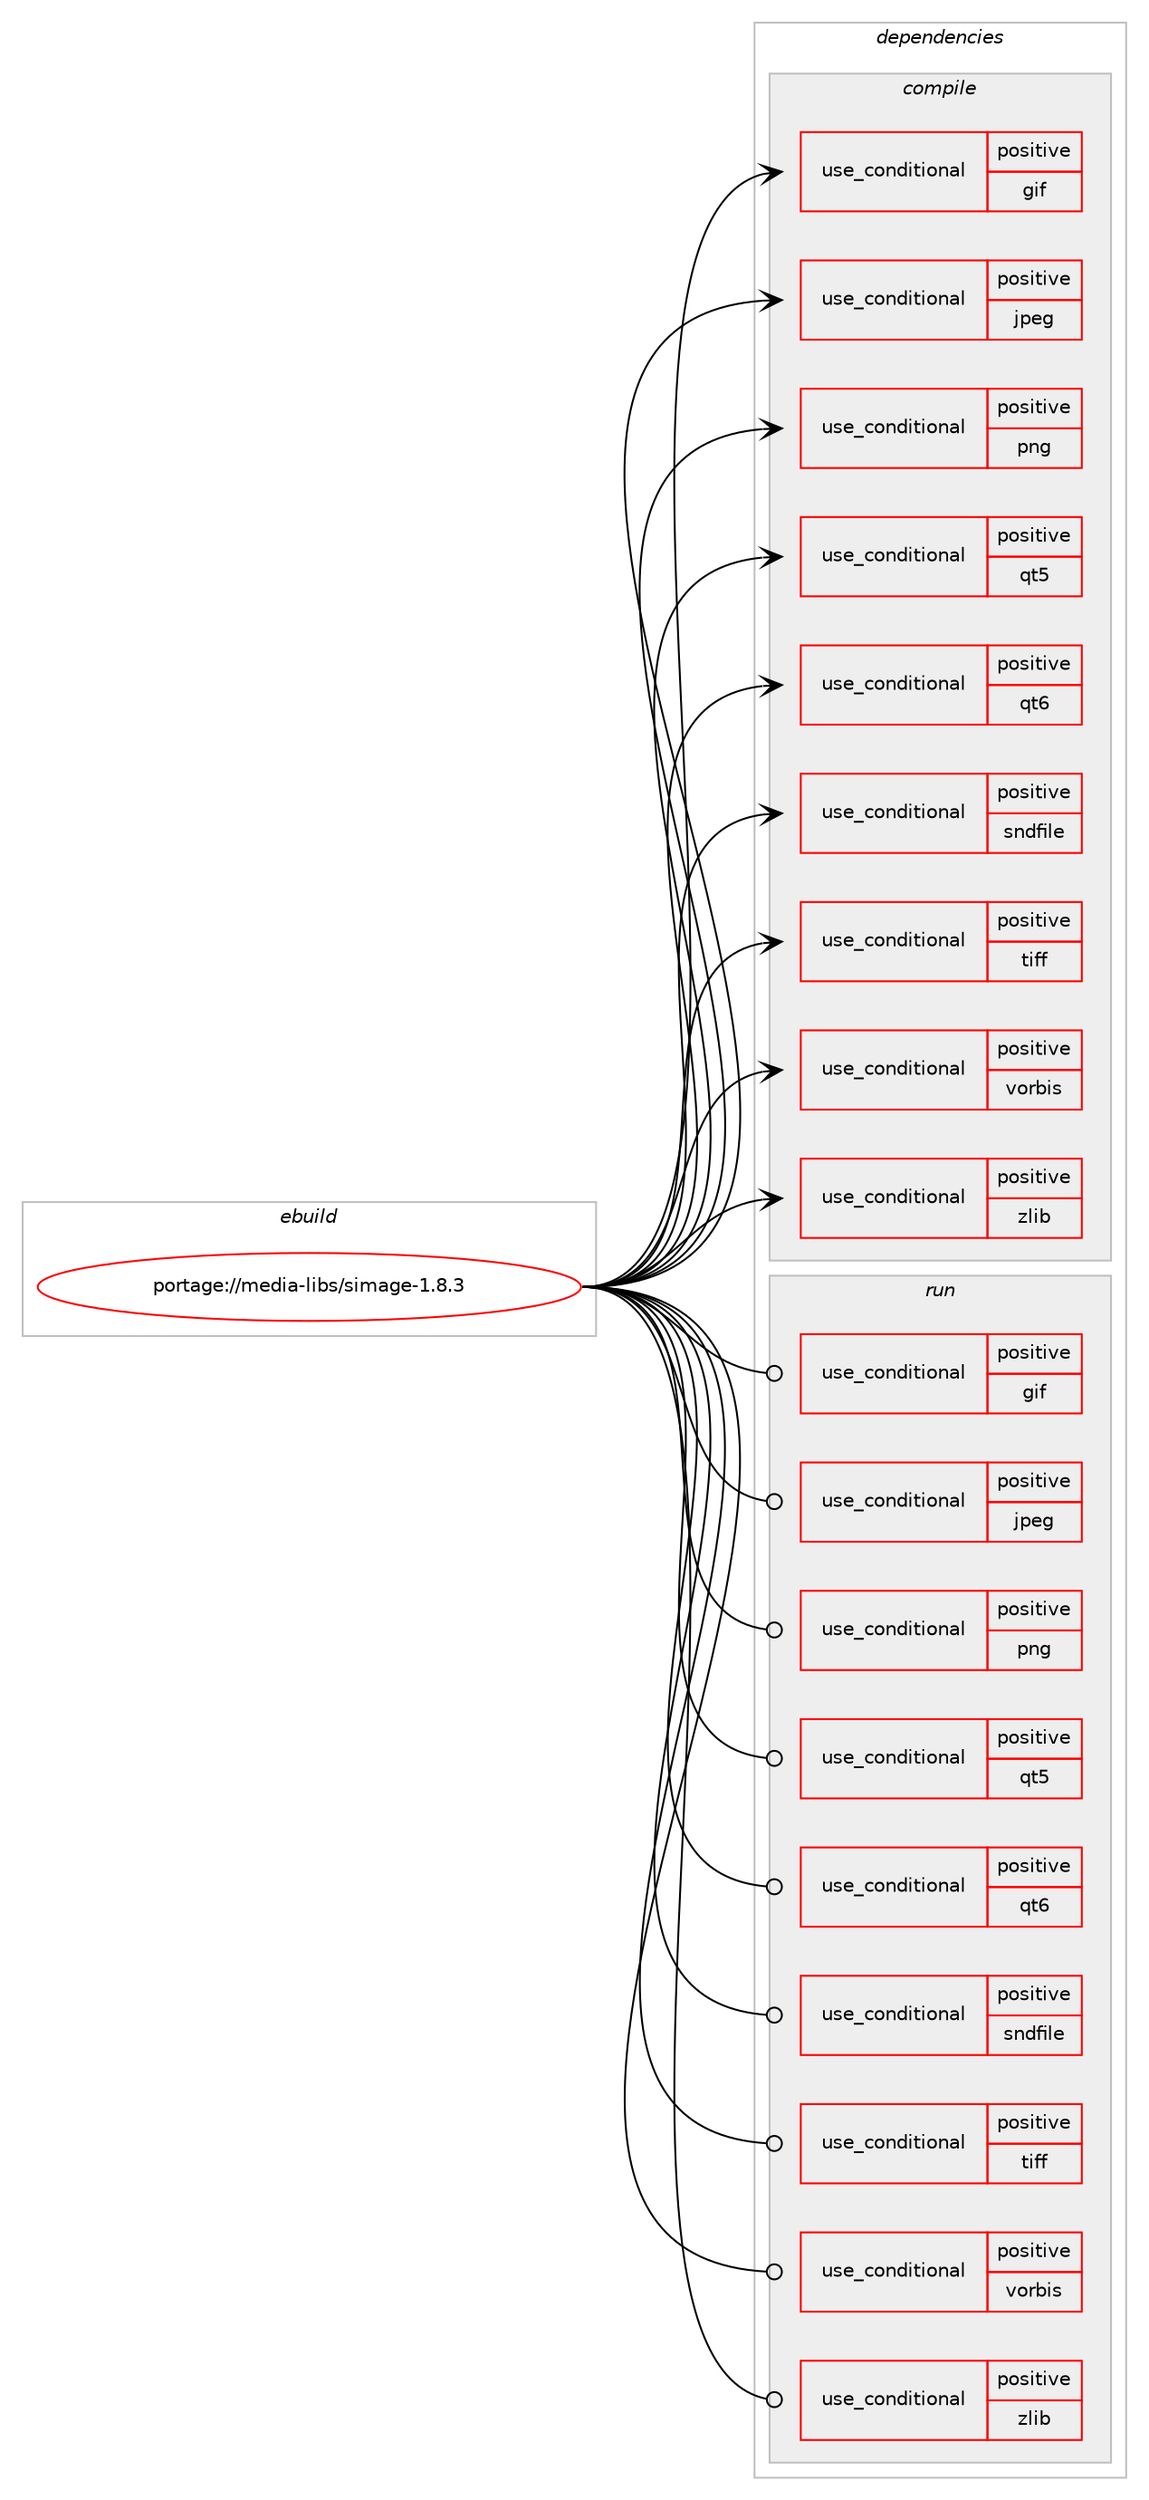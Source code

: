 digraph prolog {

# *************
# Graph options
# *************

newrank=true;
concentrate=true;
compound=true;
graph [rankdir=LR,fontname=Helvetica,fontsize=10,ranksep=1.5];#, ranksep=2.5, nodesep=0.2];
edge  [arrowhead=vee];
node  [fontname=Helvetica,fontsize=10];

# **********
# The ebuild
# **********

subgraph cluster_leftcol {
color=gray;
rank=same;
label=<<i>ebuild</i>>;
id [label="portage://media-libs/simage-1.8.3", color=red, width=4, href="../media-libs/simage-1.8.3.svg"];
}

# ****************
# The dependencies
# ****************

subgraph cluster_midcol {
color=gray;
label=<<i>dependencies</i>>;
subgraph cluster_compile {
fillcolor="#eeeeee";
style=filled;
label=<<i>compile</i>>;
subgraph cond75915 {
dependency158914 [label=<<TABLE BORDER="0" CELLBORDER="1" CELLSPACING="0" CELLPADDING="4"><TR><TD ROWSPAN="3" CELLPADDING="10">use_conditional</TD></TR><TR><TD>positive</TD></TR><TR><TD>gif</TD></TR></TABLE>>, shape=none, color=red];
# *** BEGIN UNKNOWN DEPENDENCY TYPE (TODO) ***
# dependency158914 -> package_dependency(portage://media-libs/simage-1.8.3,install,no,media-libs,giflib,none,[,,],any_same_slot,[])
# *** END UNKNOWN DEPENDENCY TYPE (TODO) ***

}
id:e -> dependency158914:w [weight=20,style="solid",arrowhead="vee"];
subgraph cond75916 {
dependency158915 [label=<<TABLE BORDER="0" CELLBORDER="1" CELLSPACING="0" CELLPADDING="4"><TR><TD ROWSPAN="3" CELLPADDING="10">use_conditional</TD></TR><TR><TD>positive</TD></TR><TR><TD>jpeg</TD></TR></TABLE>>, shape=none, color=red];
# *** BEGIN UNKNOWN DEPENDENCY TYPE (TODO) ***
# dependency158915 -> package_dependency(portage://media-libs/simage-1.8.3,install,no,media-libs,libjpeg-turbo,none,[,,],any_same_slot,[])
# *** END UNKNOWN DEPENDENCY TYPE (TODO) ***

}
id:e -> dependency158915:w [weight=20,style="solid",arrowhead="vee"];
subgraph cond75917 {
dependency158916 [label=<<TABLE BORDER="0" CELLBORDER="1" CELLSPACING="0" CELLPADDING="4"><TR><TD ROWSPAN="3" CELLPADDING="10">use_conditional</TD></TR><TR><TD>positive</TD></TR><TR><TD>png</TD></TR></TABLE>>, shape=none, color=red];
# *** BEGIN UNKNOWN DEPENDENCY TYPE (TODO) ***
# dependency158916 -> package_dependency(portage://media-libs/simage-1.8.3,install,no,media-libs,libpng,none,[,,],any_same_slot,[])
# *** END UNKNOWN DEPENDENCY TYPE (TODO) ***

}
id:e -> dependency158916:w [weight=20,style="solid",arrowhead="vee"];
subgraph cond75918 {
dependency158917 [label=<<TABLE BORDER="0" CELLBORDER="1" CELLSPACING="0" CELLPADDING="4"><TR><TD ROWSPAN="3" CELLPADDING="10">use_conditional</TD></TR><TR><TD>positive</TD></TR><TR><TD>qt5</TD></TR></TABLE>>, shape=none, color=red];
# *** BEGIN UNKNOWN DEPENDENCY TYPE (TODO) ***
# dependency158917 -> package_dependency(portage://media-libs/simage-1.8.3,install,no,dev-qt,qtcore,none,[,,],[slot(5)],[])
# *** END UNKNOWN DEPENDENCY TYPE (TODO) ***

# *** BEGIN UNKNOWN DEPENDENCY TYPE (TODO) ***
# dependency158917 -> package_dependency(portage://media-libs/simage-1.8.3,install,no,dev-qt,qtgui,none,[,,],[slot(5)],[])
# *** END UNKNOWN DEPENDENCY TYPE (TODO) ***

}
id:e -> dependency158917:w [weight=20,style="solid",arrowhead="vee"];
subgraph cond75919 {
dependency158918 [label=<<TABLE BORDER="0" CELLBORDER="1" CELLSPACING="0" CELLPADDING="4"><TR><TD ROWSPAN="3" CELLPADDING="10">use_conditional</TD></TR><TR><TD>positive</TD></TR><TR><TD>qt6</TD></TR></TABLE>>, shape=none, color=red];
# *** BEGIN UNKNOWN DEPENDENCY TYPE (TODO) ***
# dependency158918 -> package_dependency(portage://media-libs/simage-1.8.3,install,no,dev-qt,qtbase,none,[,,],[slot(6)],[use(enable(gui),none)])
# *** END UNKNOWN DEPENDENCY TYPE (TODO) ***

}
id:e -> dependency158918:w [weight=20,style="solid",arrowhead="vee"];
subgraph cond75920 {
dependency158919 [label=<<TABLE BORDER="0" CELLBORDER="1" CELLSPACING="0" CELLPADDING="4"><TR><TD ROWSPAN="3" CELLPADDING="10">use_conditional</TD></TR><TR><TD>positive</TD></TR><TR><TD>sndfile</TD></TR></TABLE>>, shape=none, color=red];
# *** BEGIN UNKNOWN DEPENDENCY TYPE (TODO) ***
# dependency158919 -> package_dependency(portage://media-libs/simage-1.8.3,install,no,media-libs,libsndfile,none,[,,],[],[])
# *** END UNKNOWN DEPENDENCY TYPE (TODO) ***

# *** BEGIN UNKNOWN DEPENDENCY TYPE (TODO) ***
# dependency158919 -> package_dependency(portage://media-libs/simage-1.8.3,install,no,media-libs,flac,none,[,,],any_same_slot,[])
# *** END UNKNOWN DEPENDENCY TYPE (TODO) ***

}
id:e -> dependency158919:w [weight=20,style="solid",arrowhead="vee"];
subgraph cond75921 {
dependency158920 [label=<<TABLE BORDER="0" CELLBORDER="1" CELLSPACING="0" CELLPADDING="4"><TR><TD ROWSPAN="3" CELLPADDING="10">use_conditional</TD></TR><TR><TD>positive</TD></TR><TR><TD>tiff</TD></TR></TABLE>>, shape=none, color=red];
# *** BEGIN UNKNOWN DEPENDENCY TYPE (TODO) ***
# dependency158920 -> package_dependency(portage://media-libs/simage-1.8.3,install,no,media-libs,tiff,none,[,,],any_same_slot,[use(enable(lzma),none),use(enable(zstd),none)])
# *** END UNKNOWN DEPENDENCY TYPE (TODO) ***

# *** BEGIN UNKNOWN DEPENDENCY TYPE (TODO) ***
# dependency158920 -> package_dependency(portage://media-libs/simage-1.8.3,install,no,app-arch,xz-utils,none,[,,],[],[])
# *** END UNKNOWN DEPENDENCY TYPE (TODO) ***

# *** BEGIN UNKNOWN DEPENDENCY TYPE (TODO) ***
# dependency158920 -> package_dependency(portage://media-libs/simage-1.8.3,install,no,app-arch,zstd,none,[,,],any_same_slot,[])
# *** END UNKNOWN DEPENDENCY TYPE (TODO) ***

}
id:e -> dependency158920:w [weight=20,style="solid",arrowhead="vee"];
subgraph cond75922 {
dependency158921 [label=<<TABLE BORDER="0" CELLBORDER="1" CELLSPACING="0" CELLPADDING="4"><TR><TD ROWSPAN="3" CELLPADDING="10">use_conditional</TD></TR><TR><TD>positive</TD></TR><TR><TD>vorbis</TD></TR></TABLE>>, shape=none, color=red];
# *** BEGIN UNKNOWN DEPENDENCY TYPE (TODO) ***
# dependency158921 -> package_dependency(portage://media-libs/simage-1.8.3,install,no,media-libs,libogg,none,[,,],[],[])
# *** END UNKNOWN DEPENDENCY TYPE (TODO) ***

# *** BEGIN UNKNOWN DEPENDENCY TYPE (TODO) ***
# dependency158921 -> package_dependency(portage://media-libs/simage-1.8.3,install,no,media-libs,libvorbis,none,[,,],[],[])
# *** END UNKNOWN DEPENDENCY TYPE (TODO) ***

# *** BEGIN UNKNOWN DEPENDENCY TYPE (TODO) ***
# dependency158921 -> package_dependency(portage://media-libs/simage-1.8.3,install,no,media-libs,opus,none,[,,],[],[])
# *** END UNKNOWN DEPENDENCY TYPE (TODO) ***

}
id:e -> dependency158921:w [weight=20,style="solid",arrowhead="vee"];
subgraph cond75923 {
dependency158922 [label=<<TABLE BORDER="0" CELLBORDER="1" CELLSPACING="0" CELLPADDING="4"><TR><TD ROWSPAN="3" CELLPADDING="10">use_conditional</TD></TR><TR><TD>positive</TD></TR><TR><TD>zlib</TD></TR></TABLE>>, shape=none, color=red];
# *** BEGIN UNKNOWN DEPENDENCY TYPE (TODO) ***
# dependency158922 -> package_dependency(portage://media-libs/simage-1.8.3,install,no,sys-libs,zlib,none,[,,],any_same_slot,[])
# *** END UNKNOWN DEPENDENCY TYPE (TODO) ***

}
id:e -> dependency158922:w [weight=20,style="solid",arrowhead="vee"];
}
subgraph cluster_compileandrun {
fillcolor="#eeeeee";
style=filled;
label=<<i>compile and run</i>>;
}
subgraph cluster_run {
fillcolor="#eeeeee";
style=filled;
label=<<i>run</i>>;
subgraph cond75924 {
dependency158923 [label=<<TABLE BORDER="0" CELLBORDER="1" CELLSPACING="0" CELLPADDING="4"><TR><TD ROWSPAN="3" CELLPADDING="10">use_conditional</TD></TR><TR><TD>positive</TD></TR><TR><TD>gif</TD></TR></TABLE>>, shape=none, color=red];
# *** BEGIN UNKNOWN DEPENDENCY TYPE (TODO) ***
# dependency158923 -> package_dependency(portage://media-libs/simage-1.8.3,run,no,media-libs,giflib,none,[,,],any_same_slot,[])
# *** END UNKNOWN DEPENDENCY TYPE (TODO) ***

}
id:e -> dependency158923:w [weight=20,style="solid",arrowhead="odot"];
subgraph cond75925 {
dependency158924 [label=<<TABLE BORDER="0" CELLBORDER="1" CELLSPACING="0" CELLPADDING="4"><TR><TD ROWSPAN="3" CELLPADDING="10">use_conditional</TD></TR><TR><TD>positive</TD></TR><TR><TD>jpeg</TD></TR></TABLE>>, shape=none, color=red];
# *** BEGIN UNKNOWN DEPENDENCY TYPE (TODO) ***
# dependency158924 -> package_dependency(portage://media-libs/simage-1.8.3,run,no,media-libs,libjpeg-turbo,none,[,,],any_same_slot,[])
# *** END UNKNOWN DEPENDENCY TYPE (TODO) ***

}
id:e -> dependency158924:w [weight=20,style="solid",arrowhead="odot"];
subgraph cond75926 {
dependency158925 [label=<<TABLE BORDER="0" CELLBORDER="1" CELLSPACING="0" CELLPADDING="4"><TR><TD ROWSPAN="3" CELLPADDING="10">use_conditional</TD></TR><TR><TD>positive</TD></TR><TR><TD>png</TD></TR></TABLE>>, shape=none, color=red];
# *** BEGIN UNKNOWN DEPENDENCY TYPE (TODO) ***
# dependency158925 -> package_dependency(portage://media-libs/simage-1.8.3,run,no,media-libs,libpng,none,[,,],any_same_slot,[])
# *** END UNKNOWN DEPENDENCY TYPE (TODO) ***

}
id:e -> dependency158925:w [weight=20,style="solid",arrowhead="odot"];
subgraph cond75927 {
dependency158926 [label=<<TABLE BORDER="0" CELLBORDER="1" CELLSPACING="0" CELLPADDING="4"><TR><TD ROWSPAN="3" CELLPADDING="10">use_conditional</TD></TR><TR><TD>positive</TD></TR><TR><TD>qt5</TD></TR></TABLE>>, shape=none, color=red];
# *** BEGIN UNKNOWN DEPENDENCY TYPE (TODO) ***
# dependency158926 -> package_dependency(portage://media-libs/simage-1.8.3,run,no,dev-qt,qtcore,none,[,,],[slot(5)],[])
# *** END UNKNOWN DEPENDENCY TYPE (TODO) ***

# *** BEGIN UNKNOWN DEPENDENCY TYPE (TODO) ***
# dependency158926 -> package_dependency(portage://media-libs/simage-1.8.3,run,no,dev-qt,qtgui,none,[,,],[slot(5)],[])
# *** END UNKNOWN DEPENDENCY TYPE (TODO) ***

}
id:e -> dependency158926:w [weight=20,style="solid",arrowhead="odot"];
subgraph cond75928 {
dependency158927 [label=<<TABLE BORDER="0" CELLBORDER="1" CELLSPACING="0" CELLPADDING="4"><TR><TD ROWSPAN="3" CELLPADDING="10">use_conditional</TD></TR><TR><TD>positive</TD></TR><TR><TD>qt6</TD></TR></TABLE>>, shape=none, color=red];
# *** BEGIN UNKNOWN DEPENDENCY TYPE (TODO) ***
# dependency158927 -> package_dependency(portage://media-libs/simage-1.8.3,run,no,dev-qt,qtbase,none,[,,],[slot(6)],[use(enable(gui),none)])
# *** END UNKNOWN DEPENDENCY TYPE (TODO) ***

}
id:e -> dependency158927:w [weight=20,style="solid",arrowhead="odot"];
subgraph cond75929 {
dependency158928 [label=<<TABLE BORDER="0" CELLBORDER="1" CELLSPACING="0" CELLPADDING="4"><TR><TD ROWSPAN="3" CELLPADDING="10">use_conditional</TD></TR><TR><TD>positive</TD></TR><TR><TD>sndfile</TD></TR></TABLE>>, shape=none, color=red];
# *** BEGIN UNKNOWN DEPENDENCY TYPE (TODO) ***
# dependency158928 -> package_dependency(portage://media-libs/simage-1.8.3,run,no,media-libs,libsndfile,none,[,,],[],[])
# *** END UNKNOWN DEPENDENCY TYPE (TODO) ***

# *** BEGIN UNKNOWN DEPENDENCY TYPE (TODO) ***
# dependency158928 -> package_dependency(portage://media-libs/simage-1.8.3,run,no,media-libs,flac,none,[,,],any_same_slot,[])
# *** END UNKNOWN DEPENDENCY TYPE (TODO) ***

}
id:e -> dependency158928:w [weight=20,style="solid",arrowhead="odot"];
subgraph cond75930 {
dependency158929 [label=<<TABLE BORDER="0" CELLBORDER="1" CELLSPACING="0" CELLPADDING="4"><TR><TD ROWSPAN="3" CELLPADDING="10">use_conditional</TD></TR><TR><TD>positive</TD></TR><TR><TD>tiff</TD></TR></TABLE>>, shape=none, color=red];
# *** BEGIN UNKNOWN DEPENDENCY TYPE (TODO) ***
# dependency158929 -> package_dependency(portage://media-libs/simage-1.8.3,run,no,media-libs,tiff,none,[,,],any_same_slot,[use(enable(lzma),none),use(enable(zstd),none)])
# *** END UNKNOWN DEPENDENCY TYPE (TODO) ***

# *** BEGIN UNKNOWN DEPENDENCY TYPE (TODO) ***
# dependency158929 -> package_dependency(portage://media-libs/simage-1.8.3,run,no,app-arch,xz-utils,none,[,,],[],[])
# *** END UNKNOWN DEPENDENCY TYPE (TODO) ***

# *** BEGIN UNKNOWN DEPENDENCY TYPE (TODO) ***
# dependency158929 -> package_dependency(portage://media-libs/simage-1.8.3,run,no,app-arch,zstd,none,[,,],any_same_slot,[])
# *** END UNKNOWN DEPENDENCY TYPE (TODO) ***

}
id:e -> dependency158929:w [weight=20,style="solid",arrowhead="odot"];
subgraph cond75931 {
dependency158930 [label=<<TABLE BORDER="0" CELLBORDER="1" CELLSPACING="0" CELLPADDING="4"><TR><TD ROWSPAN="3" CELLPADDING="10">use_conditional</TD></TR><TR><TD>positive</TD></TR><TR><TD>vorbis</TD></TR></TABLE>>, shape=none, color=red];
# *** BEGIN UNKNOWN DEPENDENCY TYPE (TODO) ***
# dependency158930 -> package_dependency(portage://media-libs/simage-1.8.3,run,no,media-libs,libogg,none,[,,],[],[])
# *** END UNKNOWN DEPENDENCY TYPE (TODO) ***

# *** BEGIN UNKNOWN DEPENDENCY TYPE (TODO) ***
# dependency158930 -> package_dependency(portage://media-libs/simage-1.8.3,run,no,media-libs,libvorbis,none,[,,],[],[])
# *** END UNKNOWN DEPENDENCY TYPE (TODO) ***

# *** BEGIN UNKNOWN DEPENDENCY TYPE (TODO) ***
# dependency158930 -> package_dependency(portage://media-libs/simage-1.8.3,run,no,media-libs,opus,none,[,,],[],[])
# *** END UNKNOWN DEPENDENCY TYPE (TODO) ***

}
id:e -> dependency158930:w [weight=20,style="solid",arrowhead="odot"];
subgraph cond75932 {
dependency158931 [label=<<TABLE BORDER="0" CELLBORDER="1" CELLSPACING="0" CELLPADDING="4"><TR><TD ROWSPAN="3" CELLPADDING="10">use_conditional</TD></TR><TR><TD>positive</TD></TR><TR><TD>zlib</TD></TR></TABLE>>, shape=none, color=red];
# *** BEGIN UNKNOWN DEPENDENCY TYPE (TODO) ***
# dependency158931 -> package_dependency(portage://media-libs/simage-1.8.3,run,no,sys-libs,zlib,none,[,,],any_same_slot,[])
# *** END UNKNOWN DEPENDENCY TYPE (TODO) ***

}
id:e -> dependency158931:w [weight=20,style="solid",arrowhead="odot"];
}
}

# **************
# The candidates
# **************

subgraph cluster_choices {
rank=same;
color=gray;
label=<<i>candidates</i>>;

}

}
